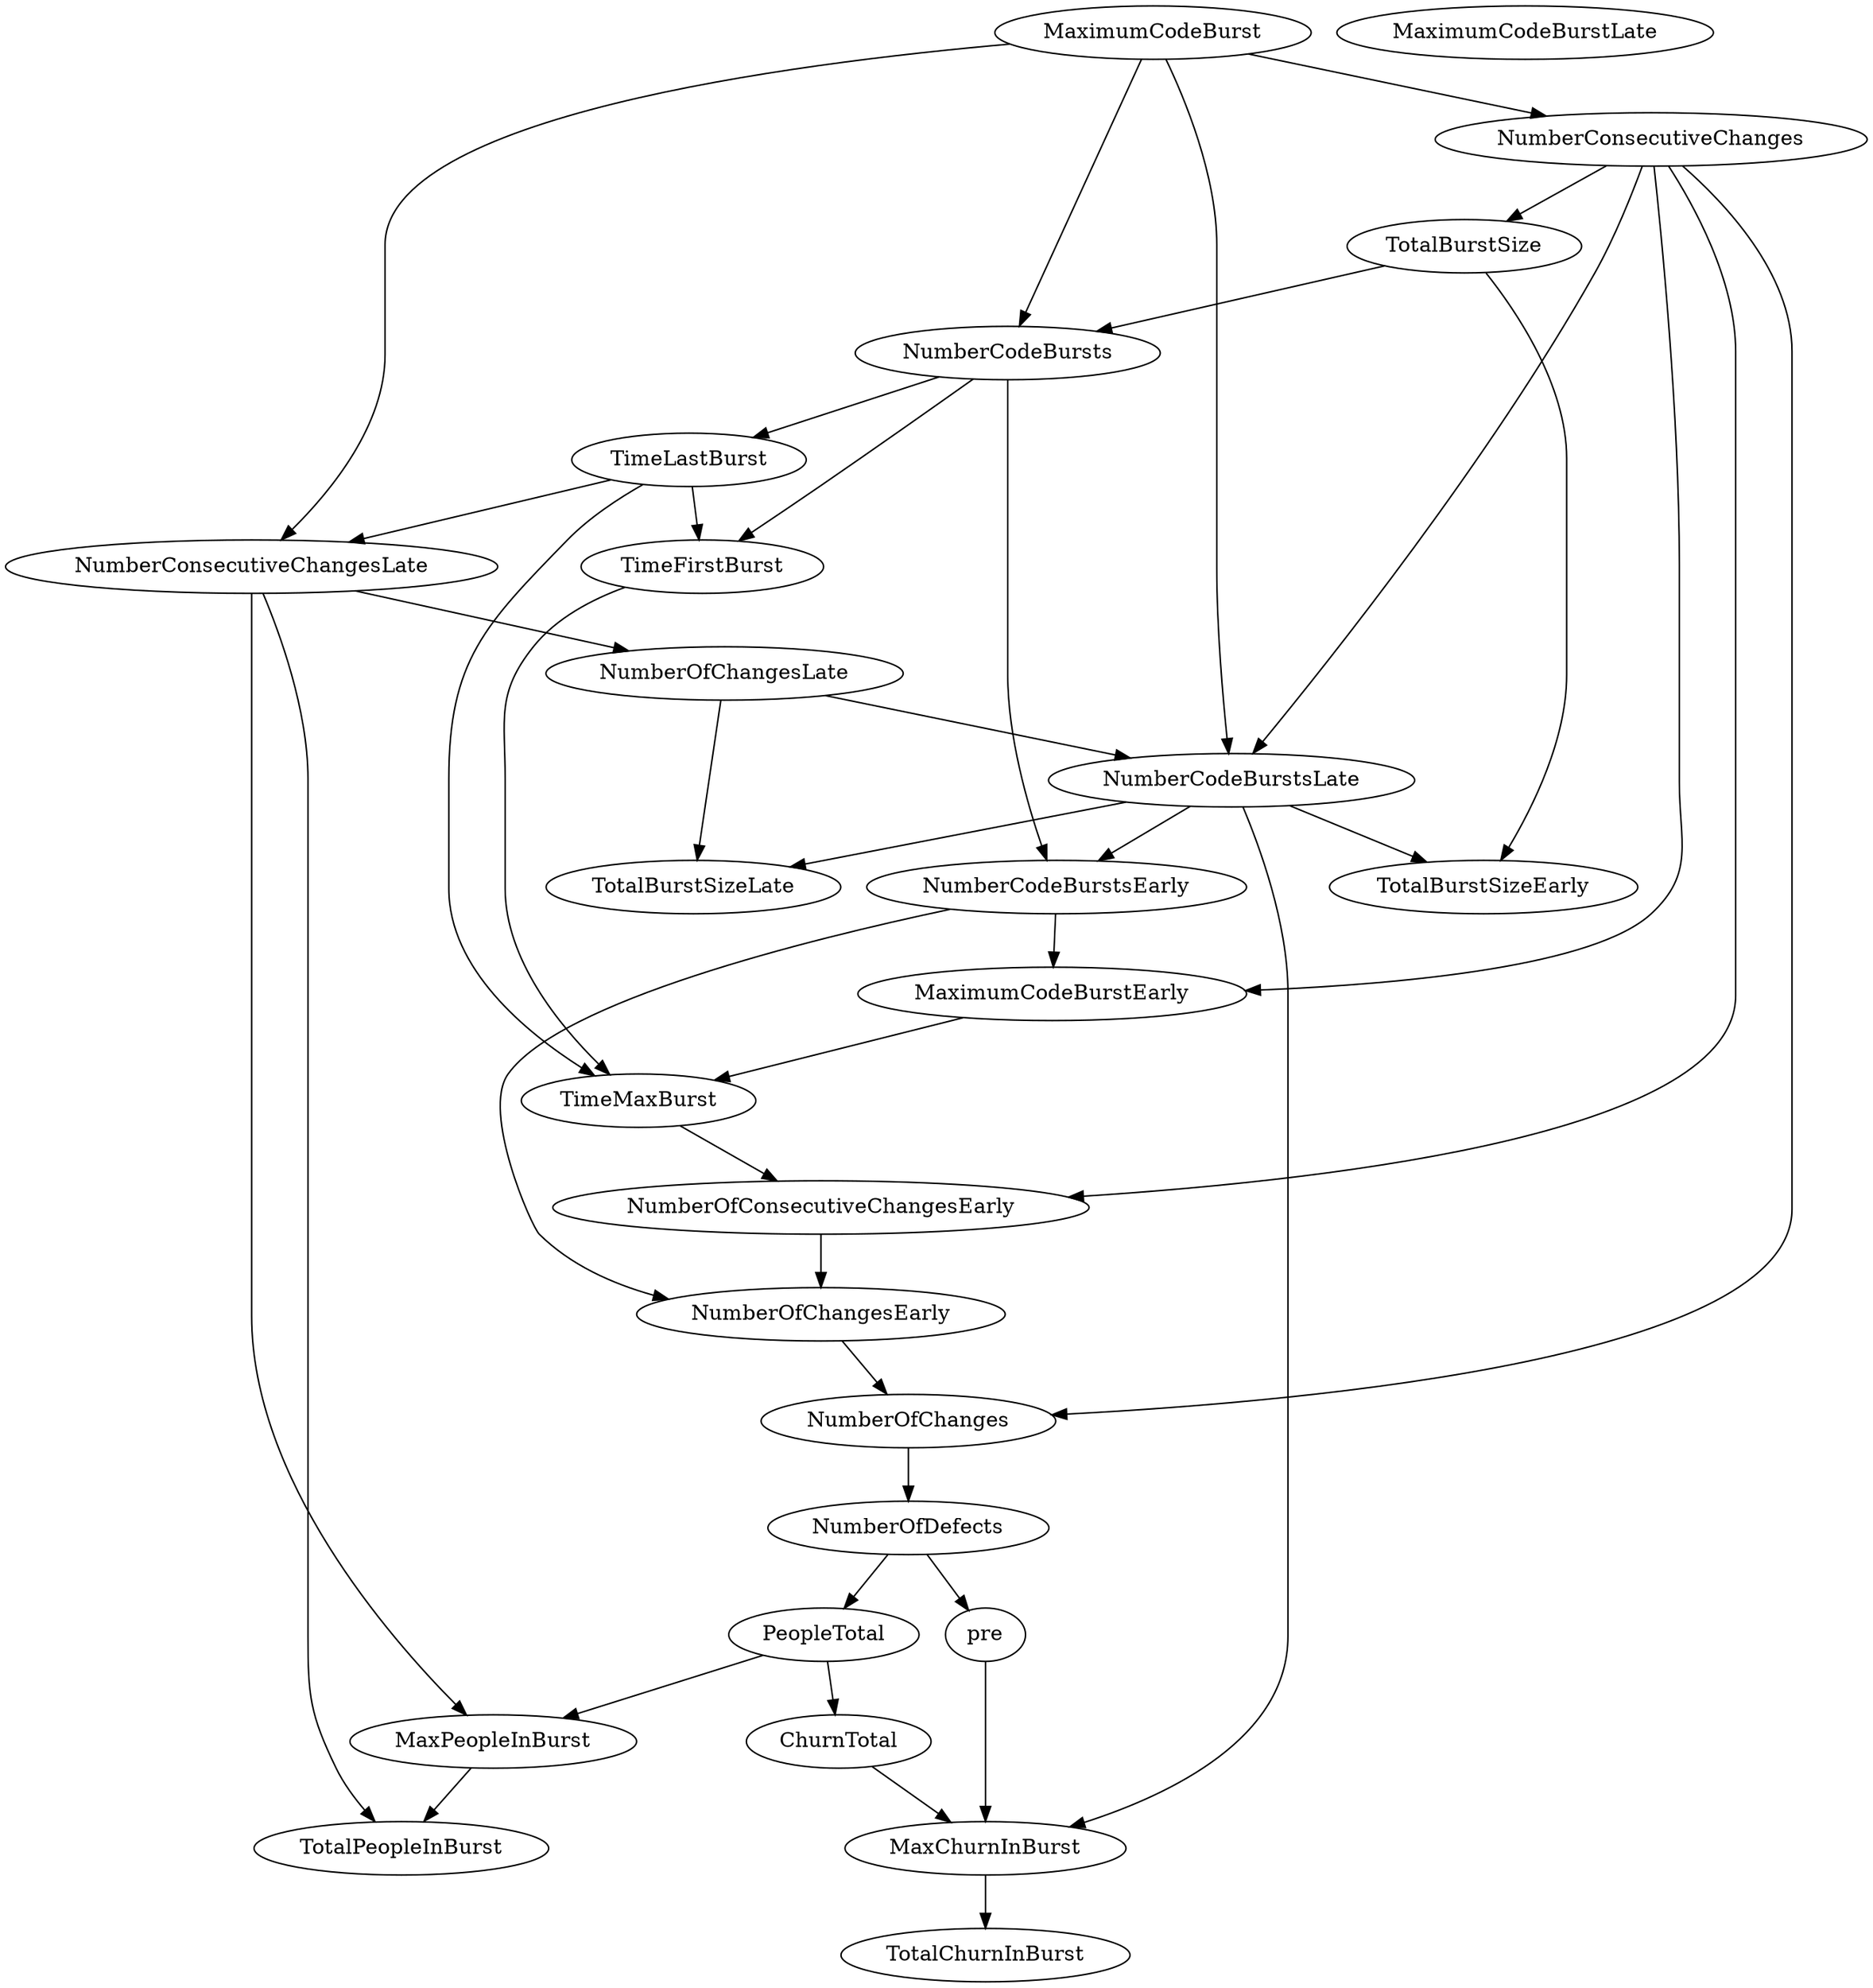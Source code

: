 digraph {
   TotalPeopleInBurst;
   MaximumCodeBurstLate;
   NumberOfChanges;
   MaxPeopleInBurst;
   TotalBurstSizeLate;
   NumberCodeBurstsLate;
   NumberOfChangesLate;
   NumberOfChangesEarly;
   MaxChurnInBurst;
   MaximumCodeBurstEarly;
   NumberCodeBurstsEarly;
   TimeFirstBurst;
   TotalChurnInBurst;
   ChurnTotal;
   MaximumCodeBurst;
   NumberOfConsecutiveChangesEarly;
   NumberConsecutiveChangesLate;
   TotalBurstSizeEarly;
   TotalBurstSize;
   TimeMaxBurst;
   NumberConsecutiveChanges;
   TimeLastBurst;
   NumberCodeBursts;
   PeopleTotal;
   pre;
   NumberOfDefects;
   NumberOfChanges -> NumberOfDefects;
   MaxPeopleInBurst -> TotalPeopleInBurst;
   NumberCodeBurstsLate -> TotalBurstSizeLate;
   NumberCodeBurstsLate -> MaxChurnInBurst;
   NumberCodeBurstsLate -> NumberCodeBurstsEarly;
   NumberCodeBurstsLate -> TotalBurstSizeEarly;
   NumberOfChangesLate -> TotalBurstSizeLate;
   NumberOfChangesLate -> NumberCodeBurstsLate;
   NumberOfChangesEarly -> NumberOfChanges;
   MaxChurnInBurst -> TotalChurnInBurst;
   MaximumCodeBurstEarly -> TimeMaxBurst;
   NumberCodeBurstsEarly -> NumberOfChangesEarly;
   NumberCodeBurstsEarly -> MaximumCodeBurstEarly;
   TimeFirstBurst -> TimeMaxBurst;
   ChurnTotal -> MaxChurnInBurst;
   MaximumCodeBurst -> NumberCodeBurstsLate;
   MaximumCodeBurst -> NumberConsecutiveChangesLate;
   MaximumCodeBurst -> NumberConsecutiveChanges;
   MaximumCodeBurst -> NumberCodeBursts;
   NumberOfConsecutiveChangesEarly -> NumberOfChangesEarly;
   NumberConsecutiveChangesLate -> TotalPeopleInBurst;
   NumberConsecutiveChangesLate -> MaxPeopleInBurst;
   NumberConsecutiveChangesLate -> NumberOfChangesLate;
   TotalBurstSize -> TotalBurstSizeEarly;
   TotalBurstSize -> NumberCodeBursts;
   TimeMaxBurst -> NumberOfConsecutiveChangesEarly;
   NumberConsecutiveChanges -> NumberOfChanges;
   NumberConsecutiveChanges -> NumberCodeBurstsLate;
   NumberConsecutiveChanges -> MaximumCodeBurstEarly;
   NumberConsecutiveChanges -> NumberOfConsecutiveChangesEarly;
   NumberConsecutiveChanges -> TotalBurstSize;
   TimeLastBurst -> TimeFirstBurst;
   TimeLastBurst -> NumberConsecutiveChangesLate;
   TimeLastBurst -> TimeMaxBurst;
   NumberCodeBursts -> NumberCodeBurstsEarly;
   NumberCodeBursts -> TimeFirstBurst;
   NumberCodeBursts -> TimeLastBurst;
   PeopleTotal -> MaxPeopleInBurst;
   PeopleTotal -> ChurnTotal;
   pre -> MaxChurnInBurst;
   NumberOfDefects -> PeopleTotal;
   NumberOfDefects -> pre;
}
